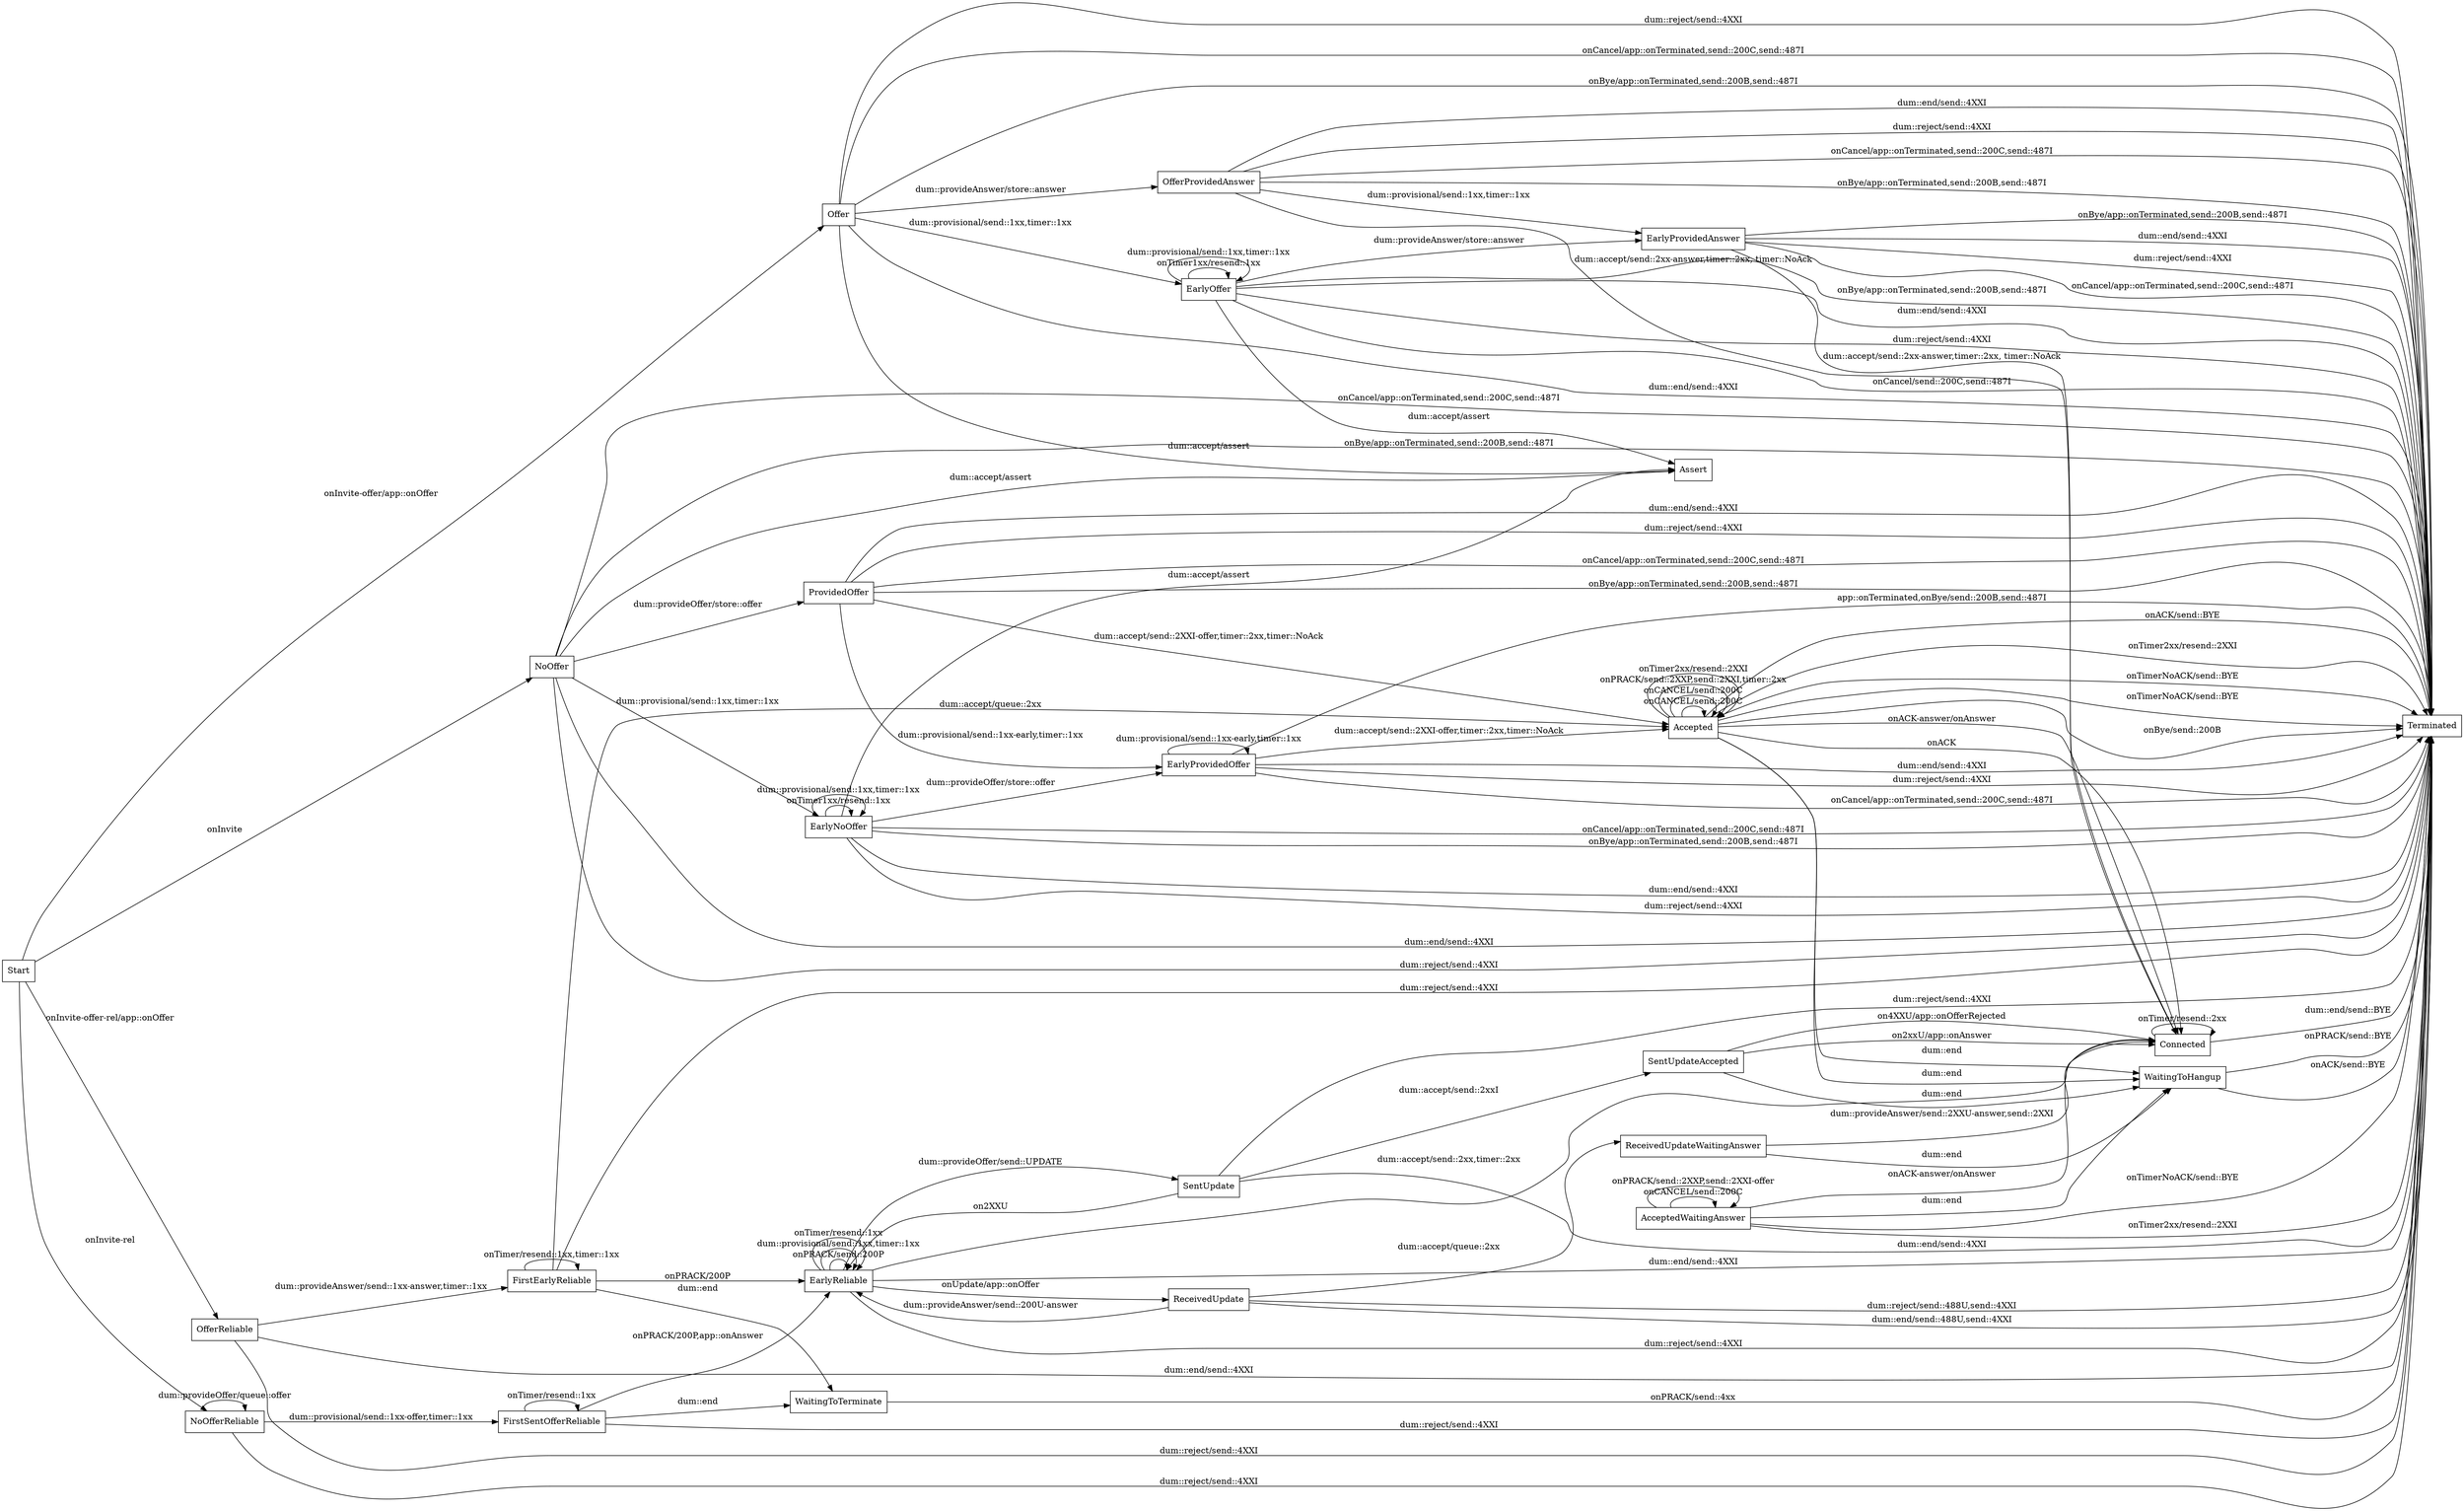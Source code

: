 //  names start with cap are states
//  names start with app:: are appliction handlers
//  names start with dum:: are dum interface to application
//  names start with lower case are actions
//  names start with on are events

digraph UAS {
  rankdir=LR;
  node [shape = box];

  //////////////////////////////////////////
  // UAS - offer in INVITE
  Start -> Offer                                        [ label = "onInvite-offer/app::onOffer" ];

  Offer -> OfferProvidedAnswer                          [ label = "dum::provideAnswer/store::answer" ];
  Offer -> EarlyOffer                                   [ label = "dum::provisional/send::1xx,timer::1xx" ]; // include early-media
  Offer -> Assert                                       [ label = "dum::accept/assert" ];
  Offer -> Terminated                                   [ label = "dum::end/send::4XXI" ];
  Offer -> Terminated                                   [ label = "dum::reject/send::4XXI" ];
  Offer -> Terminated                                   [ label = "onCancel/app::onTerminated,send::200C,send::487I" ]; 
  Offer -> Terminated                                   [ label = "onBye/app::onTerminated,send::200B,send::487I" ]; 

  OfferProvidedAnswer -> Connected                      [ label = "dum::accept/send::2xx-answer,timer::2xx, timer::NoAck" ];
  OfferProvidedAnswer -> EarlyProvidedAnswer            [ label = "dum::provisional/send::1xx,timer::1xx" ]; // include early-media
  OfferProvidedAnswer -> Terminated                     [ label = "dum::end/send::4XXI" ];
  OfferProvidedAnswer -> Terminated                     [ label = "dum::reject/send::4XXI" ];
  OfferProvidedAnswer -> Terminated                     [ label = "onCancel/app::onTerminated,send::200C,send::487I" ];
  OfferProvidedAnswer -> Terminated                     [ label = "onBye/app::onTerminated,send::200B,send::487I" ]; 

  EarlyOffer -> EarlyOffer                              [ label = "onTimer1xx/resend::1xx" ];
  EarlyOffer -> EarlyOffer                              [ label = "dum::provisional/send::1xx,timer::1xx" ];
  EarlyOffer -> EarlyProvidedAnswer                     [ label = "dum::provideAnswer/store::answer" ];
  EarlyOffer -> Assert                                  [ label = "dum::accept/assert" ];
  EarlyOffer -> Terminated                              [ label = "dum::end/send::4XXI" ];
  EarlyOffer -> Terminated                              [ label = "dum::reject/send::4XXI" ];
  EarlyOffer -> Terminated                              [ label = "onCancel/send::200C,send::487I" ];
  EarlyOffer -> Terminated                              [ label = "onBye/app::onTerminated,send::200B,send::487I" ];

  EarlyProvidedAnswer -> Connected                      [ label = "dum::accept/send::2xx-answer,timer::2xx, timer::NoAck" ];
  EarlyProvidedAnswer -> Terminated                     [ label = "dum::end/send::4XXI" ];
  EarlyProvidedAnswer -> Terminated                     [ label = "dum::reject/send::4XXI" ];
  EarlyProvidedAnswer -> Terminated                     [ label = "onCancel/app::onTerminated,send::200C,send::487I" ]; 
  EarlyProvidedAnswer -> Terminated                     [ label = "onBye/app::onTerminated,send::200B,send::487I" ]; 
  //////////////////////////////////////////


  //////////////////////////////////////////
  // UAS - no offer in INVITE
  Start -> NoOffer                                      [ label = "onInvite" ];

  NoOffer -> ProvidedOffer                              [ label = "dum::provideOffer/store::offer" ];
  NoOffer -> EarlyNoOffer                               [ label = "dum::provisional/send::1xx,timer::1xx" ]; // include early-media
  NoOffer -> Assert                                     [ label = "dum::accept/assert" ];
  NoOffer -> Terminated                                 [ label = "dum::end/send::4XXI" ];
  NoOffer -> Terminated                                 [ label = "dum::reject/send::4XXI" ];
  NoOffer -> Terminated                                 [ label = "onCancel/app::onTerminated,send::200C,send::487I" ]; 
  NoOffer -> Terminated                                 [ label = "onBye/app::onTerminated,send::200B,send::487I" ]; 

  ProvidedOffer -> EarlyProvidedOffer                   [ label = "dum::provisional/send::1xx-early,timer::1xx" ]; 
  ProvidedOffer -> Accepted                             [ label = "dum::accept/send::2XXI-offer,timer::2xx,timer::NoAck" ];
  ProvidedOffer -> Terminated                           [ label = "dum::end/send::4XXI" ];
  ProvidedOffer -> Terminated                           [ label = "dum::reject/send::4XXI" ];
  ProvidedOffer -> Terminated                           [ label = "onCancel/app::onTerminated,send::200C,send::487I" ]; 
  ProvidedOffer -> Terminated                           [ label = "onBye/app::onTerminated,send::200B,send::487I" ]; 

  EarlyNoOffer -> EarlyNoOffer                          [ label = "onTimer1xx/resend::1xx" ];
  EarlyNoOffer -> EarlyNoOffer                          [ label = "dum::provisional/send::1xx,timer::1xx" ];
  EarlyNoOffer -> EarlyProvidedOffer                    [ label = "dum::provideOffer/store::offer" ];
  EarlyNoOffer -> Assert                                [ label = "dum::accept/assert" ];
  EarlyNoOffer -> Terminated                            [ label = "dum::end/send::4XXI" ];
  EarlyNoOffer -> Terminated                            [ label = "dum::reject/send::4XXI" ];
  EarlyNoOffer -> Terminated                            [ label = "onCancel/app::onTerminated,send::200C,send::487I" ];
  EarlyNoOffer -> Terminated                            [ label = "onBye/app::onTerminated,send::200B,send::487I" ];

  EarlyProvidedOffer -> EarlyProvidedOffer              [ label = "dum::provisional/send::1xx-early,timer::1xx" ]; 
  EarlyProvidedOffer -> Accepted                        [ label = "dum::accept/send::2XXI-offer,timer::2xx,timer::NoAck" ];
  EarlyProvidedOffer -> Terminated                      [ label = "dum::end/send::4XXI" ];
  EarlyProvidedOffer -> Terminated                      [ label = "dum::reject/send::4XXI" ];
  EarlyProvidedOffer -> Terminated                      [ label = "onCancel/app::onTerminated,send::200C,send::487I" ]; 
  EarlyProvidedOffer -> Terminated                      [ label = "app::onTerminated,onBye/send::200B,send::487I" ]; 

  Accepted -> Connected                                 [ label = "onACK-answer/onAnswer" ];
  Accepted -> Accepted                                  [ label = "onCANCEL/send::200C" ]; 
  Accepted -> Terminated                                [ label = "onACK/send::BYE" ];
  Accepted -> Terminated                                [ label = "onTimer2xx/resend::2XXI" ];
  Accepted -> Terminated                                [ label = "onTimerNoACK/send::BYE" ];
  Accepted -> WaitingToHangup                           [ label = "dum::end" ];
  //////////////////////////////////////////


  Start -> OfferReliable                                [ label = "onInvite-offer-rel/app::onOffer" ];
  Start -> NoOfferReliable                              [ label = "onInvite-rel" ];

  // this doesn't attach from anything
  AcceptedWaitingAnswer -> Connected                    [ label = "onACK-answer/onAnswer" ];
  AcceptedWaitingAnswer -> AcceptedWaitingAnswer        [ label = "onCANCEL/send::200C" ]; 
  AcceptedWaitingAnswer -> AcceptedWaitingAnswer        [ label = "onPRACK/send::2XXP,send::2XXI-offer" ];
  AcceptedWaitingAnswer -> Terminated                   [ label = "onTimer2xx/resend::2XXI" ];
  AcceptedWaitingAnswer -> Terminated                   [ label = "onTimerNoACK/send::BYE" ];
  AcceptedWaitingAnswer -> WaitingToHangup              [ label = "dum::end" ];
  // reject is not allowed once accepted

  OfferReliable -> FirstEarlyReliable                   [ label = "dum::provideAnswer/send::1xx-answer,timer::1xx" ];
  OfferReliable -> Terminated                           [ label = "dum::end/send::4XXI" ];
  OfferReliable -> Terminated                           [ label = "dum::reject/send::4XXI" ];

  NoOfferReliable -> NoOfferReliable                    [ label = "dum::provideOffer/queue::offer" ];
  NoOfferReliable -> FirstSentOfferReliable             [ label = "dum::provisional/send::1xx-offer,timer::1xx" ];
  NoOfferReliable -> Terminated                         [ label = "dum::reject/send::4XXI" ];

  FirstSentOfferReliable -> FirstSentOfferReliable      [ label = "onTimer/resend::1xx" ];
  FirstSentOfferReliable -> EarlyReliable               [ label = "onPRACK/200P,app::onAnswer" ];
  FirstSentOfferReliable -> WaitingToTerminate          [ label = "dum::end" ];
  FirstSentOfferReliable -> Terminated                  [ label = "dum::reject/send::4XXI" ]; // wait for PRACK/200?

  FirstEarlyReliable -> FirstEarlyReliable              [ label = "onTimer/resend::1xx,timer::1xx" ];
  FirstEarlyReliable -> Accepted                        [ label = "dum::accept/queue::2xx" ];
  FirstEarlyReliable -> EarlyReliable                   [ label = "onPRACK/200P" ];
  FirstEarlyReliable -> WaitingToTerminate              [ label = "dum::end" ];
  FirstEarlyReliable -> Terminated                      [ label = "dum::reject/send::4XXI" ]; // wait for PRACK/200?

  EarlyReliable -> EarlyReliable                        [ label = "onPRACK/send::200P" ];
  EarlyReliable -> EarlyReliable                        [ label = "dum::provisional/send::1xx,timer::1xx" ];
  EarlyReliable -> EarlyReliable                        [ label = "onTimer/resend::1xx" ];
  EarlyReliable -> Connected                            [ label = "dum::accept/send::2xx,timer::2xx" ];
  EarlyReliable -> ReceivedUpdate                       [ label = "onUpdate/app::onOffer" ];
  EarlyReliable -> SentUpdate                           [ label = "dum::provideOffer/send::UPDATE" ];
  EarlyReliable -> Terminated                           [ label = "dum::end/send::4XXI" ];
  EarlyReliable -> Terminated                           [ label = "dum::reject/send::4XXI" ]; 

  Accepted -> Connected                                 [ label = "onACK" ];
  Accepted -> Accepted                                  [ label = "onCANCEL/send::200C" ]; 
  Accepted -> Accepted                                  [ label = "onPRACK/send::2XXP,send::2XXI,timer::2xx" ];
  Accepted -> Accepted                                  [ label = "onTimer2xx/resend::2XXI" ];
  Accepted -> Terminated                                [ label = "onTimerNoACK/send::BYE" ];
  Accepted -> WaitingToHangup                           [ label = "dum::end" ];
  Accepted -> Terminated                                [ label = "onBye/send::200B" ];
  // reject is not allowed once accepted

  SentUpdate -> SentUpdateAccepted                      [ label = "dum::accept/send::2xxI" ];
  SentUpdate -> EarlyReliable                           [ label = "on2XXU" ];
  SentUpdate -> Terminated                              [ label = "dum::end/send::4XXI" ];
  SentUpdate -> Terminated                              [ label = "dum::reject/send::4XXI" ]; 

  SentUpdateAccepted -> Connected                       [ label = "on2xxU/app::onAnswer" ];
  SentUpdateAccepted -> Connected                       [ label = "on4XXU/app::onOfferRejected" ];
  SentUpdateAccepted -> WaitingToHangup                 [ label = "dum::end" ];
  // reject is not allowed once accepted

  ReceivedUpdate -> ReceivedUpdateWaitingAnswer         [ label = "dum::accept/queue::2xx" ];
  ReceivedUpdate -> EarlyReliable                       [ label = "dum::provideAnswer/send::200U-answer" ];
  ReceivedUpdate -> Terminated                          [ label = "dum::end/send::488U,send::4XXI" ];
  ReceivedUpdate -> Terminated                          [ label = "dum::reject/send::488U,send::4XXI" ]; 

  ReceivedUpdateWaitingAnswer -> Connected              [ label = "dum::provideAnswer/send::2XXU-answer,send::2XXI" ];
  ReceivedUpdateWaitingAnswer -> WaitingToHangup        [ label = "dum::end" ];
  // reject is not allowed once accepted

  Connected -> Connected                                [ label = "onTimer/resend::2xx" ];
  Connected -> Terminated                               [ label = "dum::end/send::BYE" ];
  // reject is not allowed once accepted

  WaitingToTerminate -> Terminated                      [ label = "onPRACK/send::4xx" ];
  // reject is not allowed once accepted

  WaitingToHangup -> Terminated                         [ label = "onPRACK/send::BYE" ];
  WaitingToHangup -> Terminated                         [ label = "onACK/send::BYE" ];
  // reject is not allowed once accepted
}
